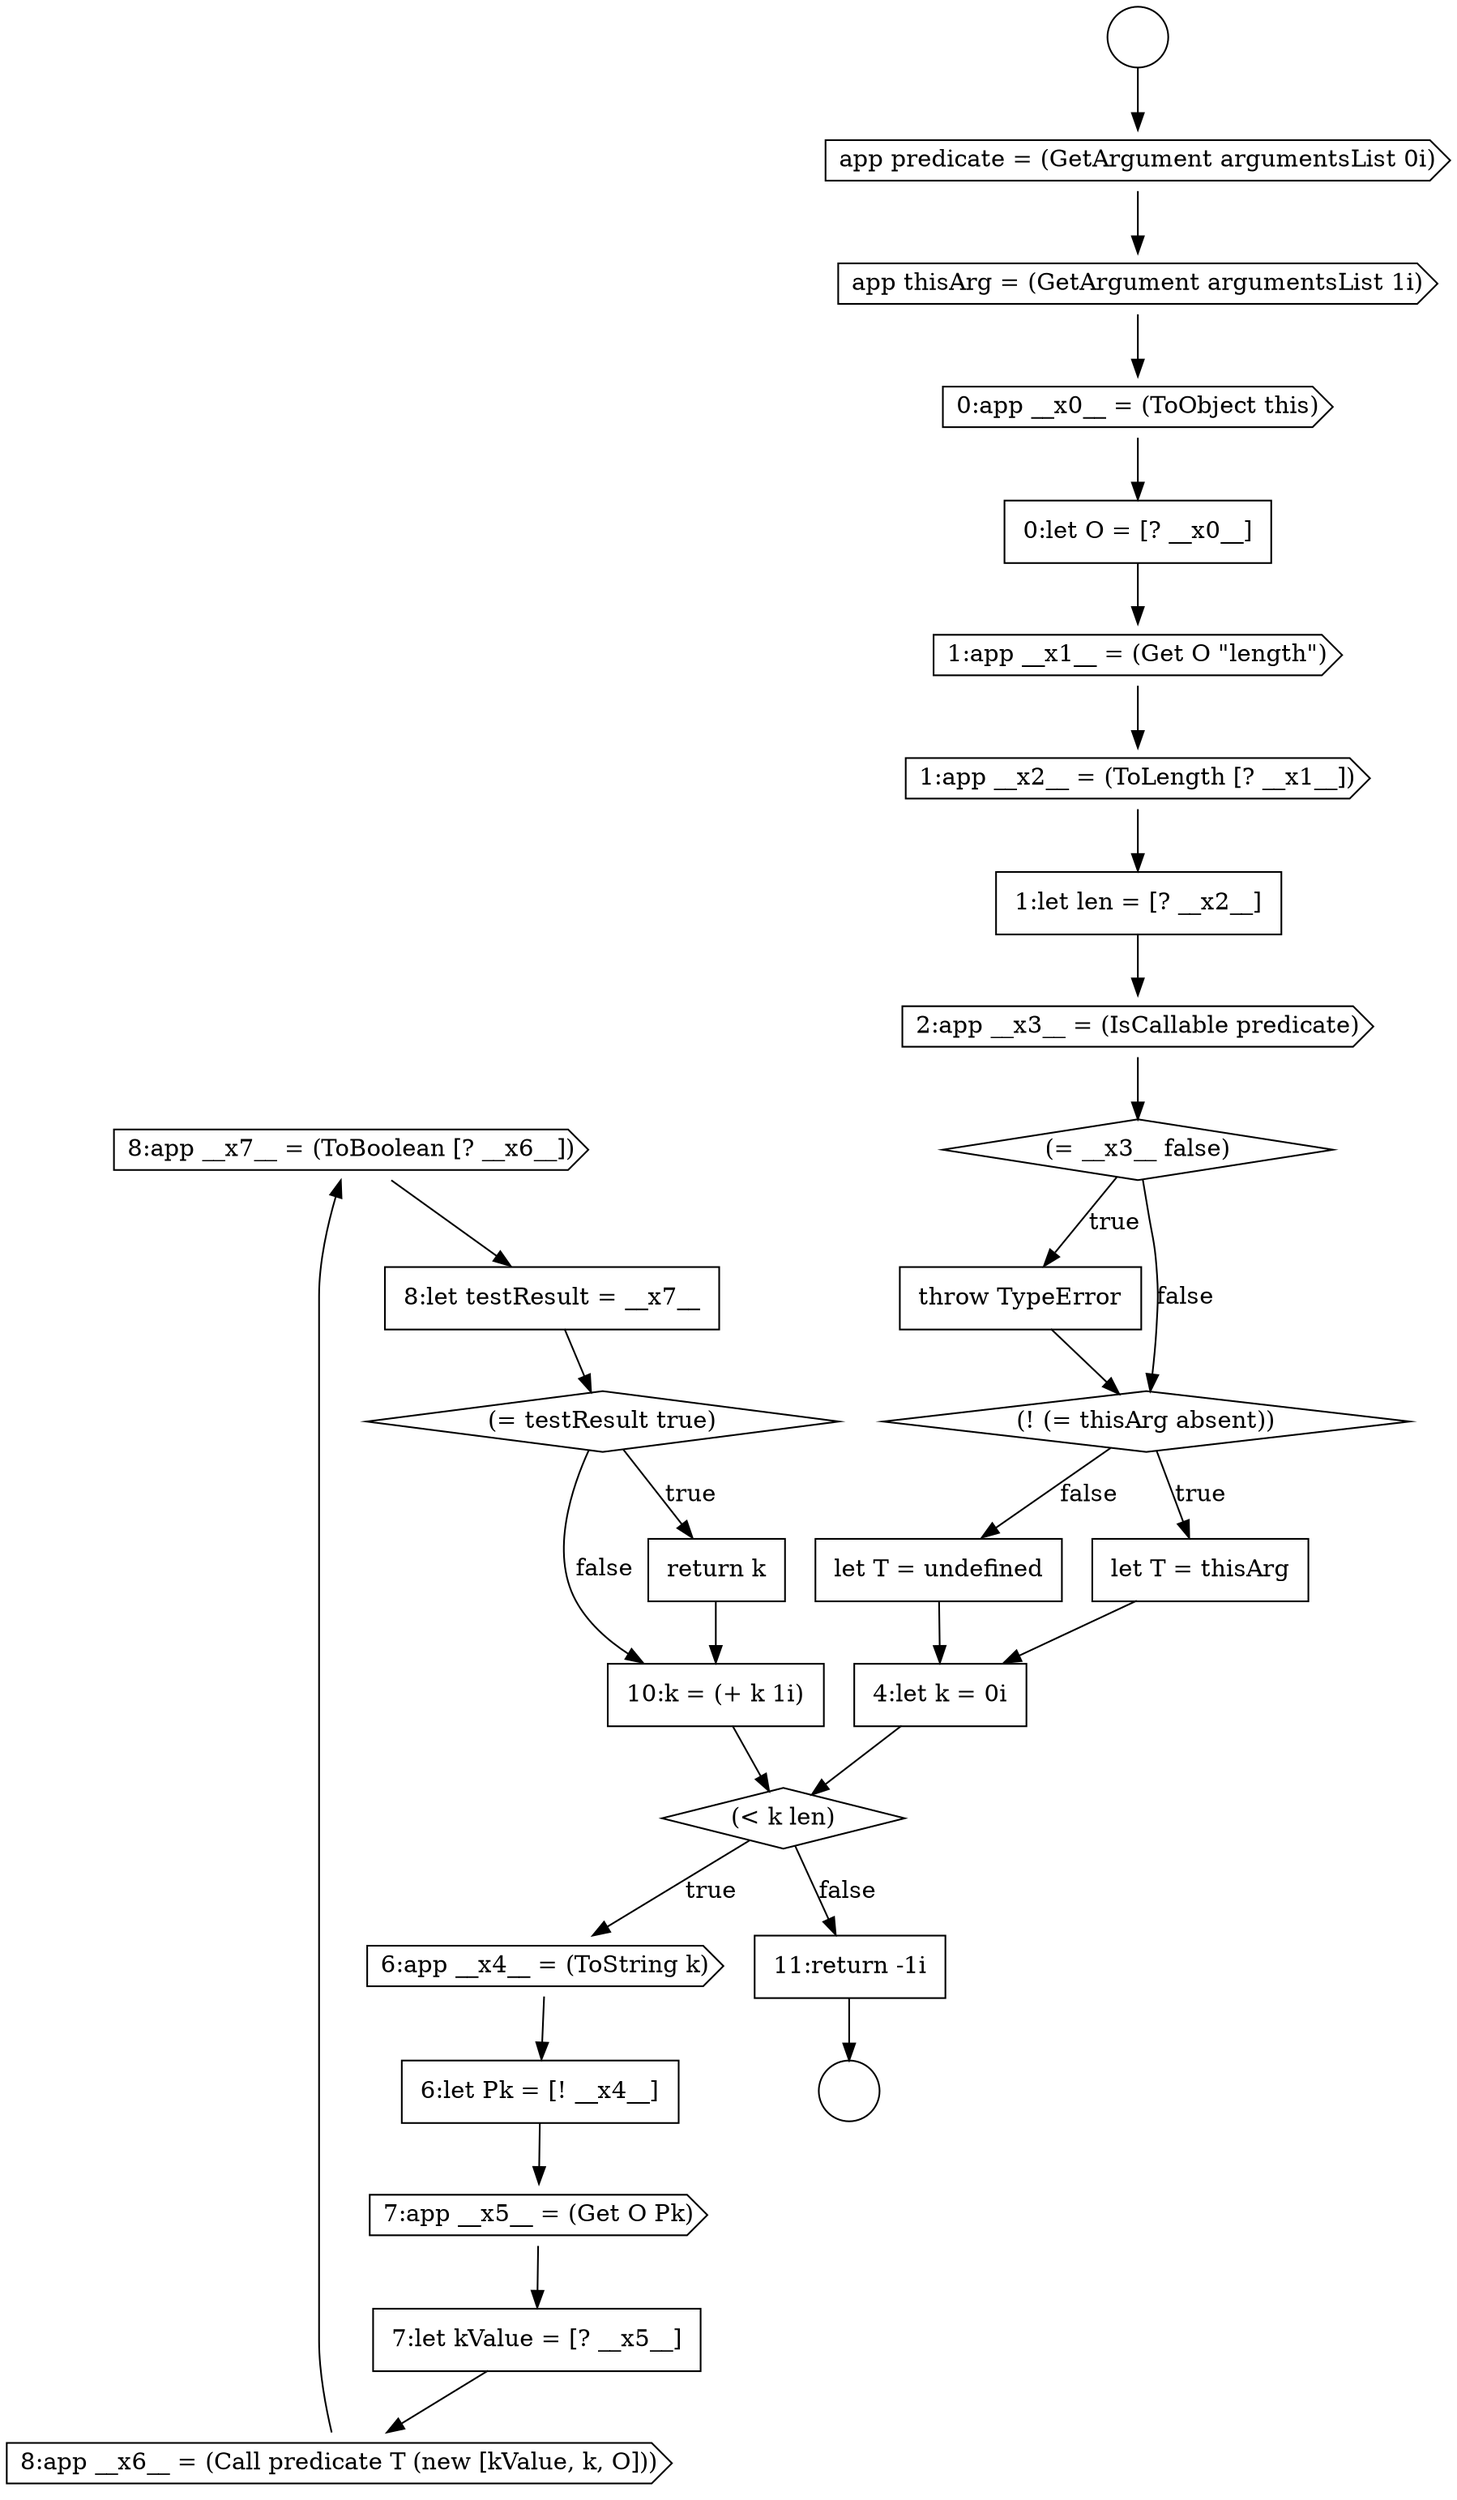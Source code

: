 digraph {
  node14038 [shape=cds, label=<<font color="black">8:app __x7__ = (ToBoolean [? __x6__])</font>> color="black" fillcolor="white" style=filled]
  node14025 [shape=cds, label=<<font color="black">2:app __x3__ = (IsCallable predicate)</font>> color="black" fillcolor="white" style=filled]
  node14023 [shape=cds, label=<<font color="black">1:app __x2__ = (ToLength [? __x1__])</font>> color="black" fillcolor="white" style=filled]
  node14034 [shape=none, margin=0, label=<<font color="black">
    <table border="0" cellborder="1" cellspacing="0" cellpadding="10">
      <tr><td align="left">6:let Pk = [! __x4__]</td></tr>
    </table>
  </font>> color="black" fillcolor="white" style=filled]
  node14028 [shape=diamond, label=<<font color="black">(! (= thisArg absent))</font>> color="black" fillcolor="white" style=filled]
  node14040 [shape=diamond, label=<<font color="black">(= testResult true)</font>> color="black" fillcolor="white" style=filled]
  node14035 [shape=cds, label=<<font color="black">7:app __x5__ = (Get O Pk)</font>> color="black" fillcolor="white" style=filled]
  node14020 [shape=cds, label=<<font color="black">0:app __x0__ = (ToObject this)</font>> color="black" fillcolor="white" style=filled]
  node14021 [shape=none, margin=0, label=<<font color="black">
    <table border="0" cellborder="1" cellspacing="0" cellpadding="10">
      <tr><td align="left">0:let O = [? __x0__]</td></tr>
    </table>
  </font>> color="black" fillcolor="white" style=filled]
  node14027 [shape=none, margin=0, label=<<font color="black">
    <table border="0" cellborder="1" cellspacing="0" cellpadding="10">
      <tr><td align="left">throw TypeError</td></tr>
    </table>
  </font>> color="black" fillcolor="white" style=filled]
  node14042 [shape=none, margin=0, label=<<font color="black">
    <table border="0" cellborder="1" cellspacing="0" cellpadding="10">
      <tr><td align="left">10:k = (+ k 1i)</td></tr>
    </table>
  </font>> color="black" fillcolor="white" style=filled]
  node14016 [shape=circle label=" " color="black" fillcolor="white" style=filled]
  node14017 [shape=circle label=" " color="black" fillcolor="white" style=filled]
  node14022 [shape=cds, label=<<font color="black">1:app __x1__ = (Get O &quot;length&quot;)</font>> color="black" fillcolor="white" style=filled]
  node14037 [shape=cds, label=<<font color="black">8:app __x6__ = (Call predicate T (new [kValue, k, O]))</font>> color="black" fillcolor="white" style=filled]
  node14030 [shape=none, margin=0, label=<<font color="black">
    <table border="0" cellborder="1" cellspacing="0" cellpadding="10">
      <tr><td align="left">let T = undefined</td></tr>
    </table>
  </font>> color="black" fillcolor="white" style=filled]
  node14018 [shape=cds, label=<<font color="black">app predicate = (GetArgument argumentsList 0i)</font>> color="black" fillcolor="white" style=filled]
  node14033 [shape=cds, label=<<font color="black">6:app __x4__ = (ToString k)</font>> color="black" fillcolor="white" style=filled]
  node14039 [shape=none, margin=0, label=<<font color="black">
    <table border="0" cellborder="1" cellspacing="0" cellpadding="10">
      <tr><td align="left">8:let testResult = __x7__</td></tr>
    </table>
  </font>> color="black" fillcolor="white" style=filled]
  node14029 [shape=none, margin=0, label=<<font color="black">
    <table border="0" cellborder="1" cellspacing="0" cellpadding="10">
      <tr><td align="left">let T = thisArg</td></tr>
    </table>
  </font>> color="black" fillcolor="white" style=filled]
  node14024 [shape=none, margin=0, label=<<font color="black">
    <table border="0" cellborder="1" cellspacing="0" cellpadding="10">
      <tr><td align="left">1:let len = [? __x2__]</td></tr>
    </table>
  </font>> color="black" fillcolor="white" style=filled]
  node14019 [shape=cds, label=<<font color="black">app thisArg = (GetArgument argumentsList 1i)</font>> color="black" fillcolor="white" style=filled]
  node14032 [shape=diamond, label=<<font color="black">(&lt; k len)</font>> color="black" fillcolor="white" style=filled]
  node14043 [shape=none, margin=0, label=<<font color="black">
    <table border="0" cellborder="1" cellspacing="0" cellpadding="10">
      <tr><td align="left">11:return -1i</td></tr>
    </table>
  </font>> color="black" fillcolor="white" style=filled]
  node14036 [shape=none, margin=0, label=<<font color="black">
    <table border="0" cellborder="1" cellspacing="0" cellpadding="10">
      <tr><td align="left">7:let kValue = [? __x5__]</td></tr>
    </table>
  </font>> color="black" fillcolor="white" style=filled]
  node14031 [shape=none, margin=0, label=<<font color="black">
    <table border="0" cellborder="1" cellspacing="0" cellpadding="10">
      <tr><td align="left">4:let k = 0i</td></tr>
    </table>
  </font>> color="black" fillcolor="white" style=filled]
  node14026 [shape=diamond, label=<<font color="black">(= __x3__ false)</font>> color="black" fillcolor="white" style=filled]
  node14041 [shape=none, margin=0, label=<<font color="black">
    <table border="0" cellborder="1" cellspacing="0" cellpadding="10">
      <tr><td align="left">return k</td></tr>
    </table>
  </font>> color="black" fillcolor="white" style=filled]
  node14024 -> node14025 [ color="black"]
  node14041 -> node14042 [ color="black"]
  node14030 -> node14031 [ color="black"]
  node14023 -> node14024 [ color="black"]
  node14043 -> node14017 [ color="black"]
  node14027 -> node14028 [ color="black"]
  node14031 -> node14032 [ color="black"]
  node14018 -> node14019 [ color="black"]
  node14034 -> node14035 [ color="black"]
  node14029 -> node14031 [ color="black"]
  node14038 -> node14039 [ color="black"]
  node14019 -> node14020 [ color="black"]
  node14022 -> node14023 [ color="black"]
  node14035 -> node14036 [ color="black"]
  node14040 -> node14041 [label=<<font color="black">true</font>> color="black"]
  node14040 -> node14042 [label=<<font color="black">false</font>> color="black"]
  node14020 -> node14021 [ color="black"]
  node14039 -> node14040 [ color="black"]
  node14028 -> node14029 [label=<<font color="black">true</font>> color="black"]
  node14028 -> node14030 [label=<<font color="black">false</font>> color="black"]
  node14037 -> node14038 [ color="black"]
  node14021 -> node14022 [ color="black"]
  node14032 -> node14033 [label=<<font color="black">true</font>> color="black"]
  node14032 -> node14043 [label=<<font color="black">false</font>> color="black"]
  node14016 -> node14018 [ color="black"]
  node14036 -> node14037 [ color="black"]
  node14033 -> node14034 [ color="black"]
  node14025 -> node14026 [ color="black"]
  node14026 -> node14027 [label=<<font color="black">true</font>> color="black"]
  node14026 -> node14028 [label=<<font color="black">false</font>> color="black"]
  node14042 -> node14032 [ color="black"]
}
